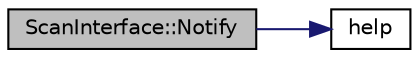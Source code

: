 digraph "ScanInterface::Notify"
{
  edge [fontname="Helvetica",fontsize="10",labelfontname="Helvetica",labelfontsize="10"];
  node [fontname="Helvetica",fontsize="10",shape=record];
  rankdir="LR";
  Node1 [label="ScanInterface::Notify",height=0.2,width=0.4,color="black", fillcolor="grey75", style="filled", fontcolor="black"];
  Node1 -> Node2 [color="midnightblue",fontsize="10",style="solid",fontname="Helvetica"];
  Node2 [label="help",height=0.2,width=0.4,color="black", fillcolor="white", style="filled",URL="$d1/d50/poll2_8cpp.html#acde22a43ac28efba4335d0e482e97a06"];
}
